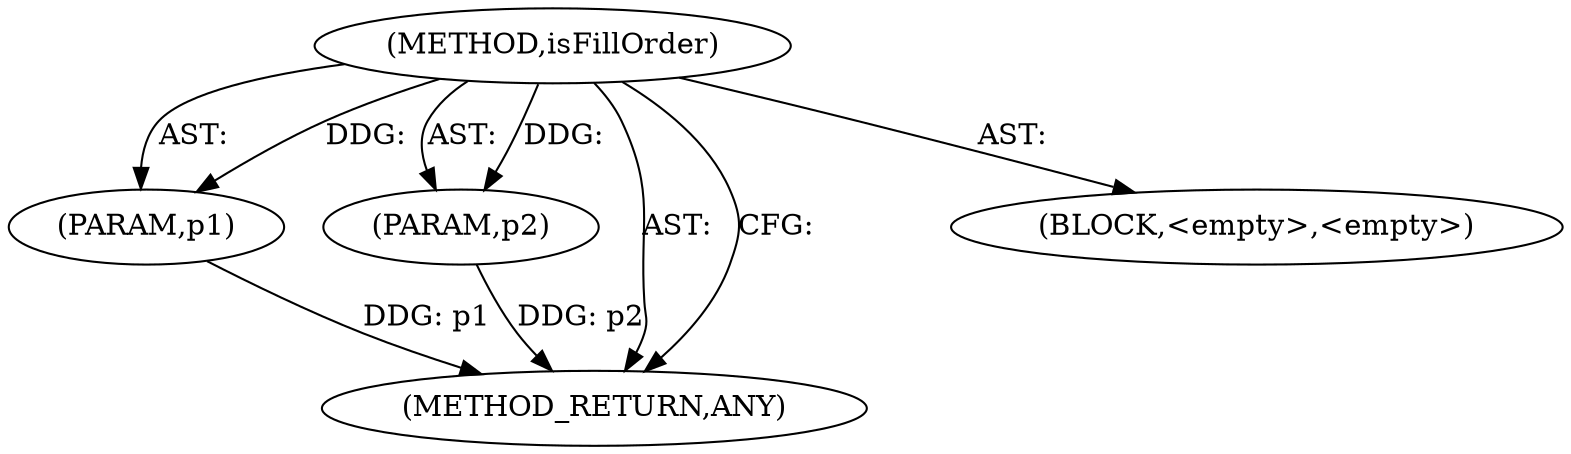 digraph "isFillOrder" {  
"100034" [label = <(METHOD,isFillOrder)> ]
"100035" [label = <(PARAM,p1)> ]
"100036" [label = <(PARAM,p2)> ]
"100037" [label = <(METHOD_RETURN,ANY)> ]
"100038" [label = <(BLOCK,&lt;empty&gt;,&lt;empty&gt;)> ]
  "100034" -> "100037"  [ label = "AST: "] 
  "100034" -> "100035"  [ label = "AST: "] 
  "100034" -> "100038"  [ label = "AST: "] 
  "100034" -> "100036"  [ label = "AST: "] 
  "100034" -> "100037"  [ label = "CFG: "] 
  "100035" -> "100037"  [ label = "DDG: p1"] 
  "100036" -> "100037"  [ label = "DDG: p2"] 
  "100034" -> "100035"  [ label = "DDG: "] 
  "100034" -> "100036"  [ label = "DDG: "] 
}
